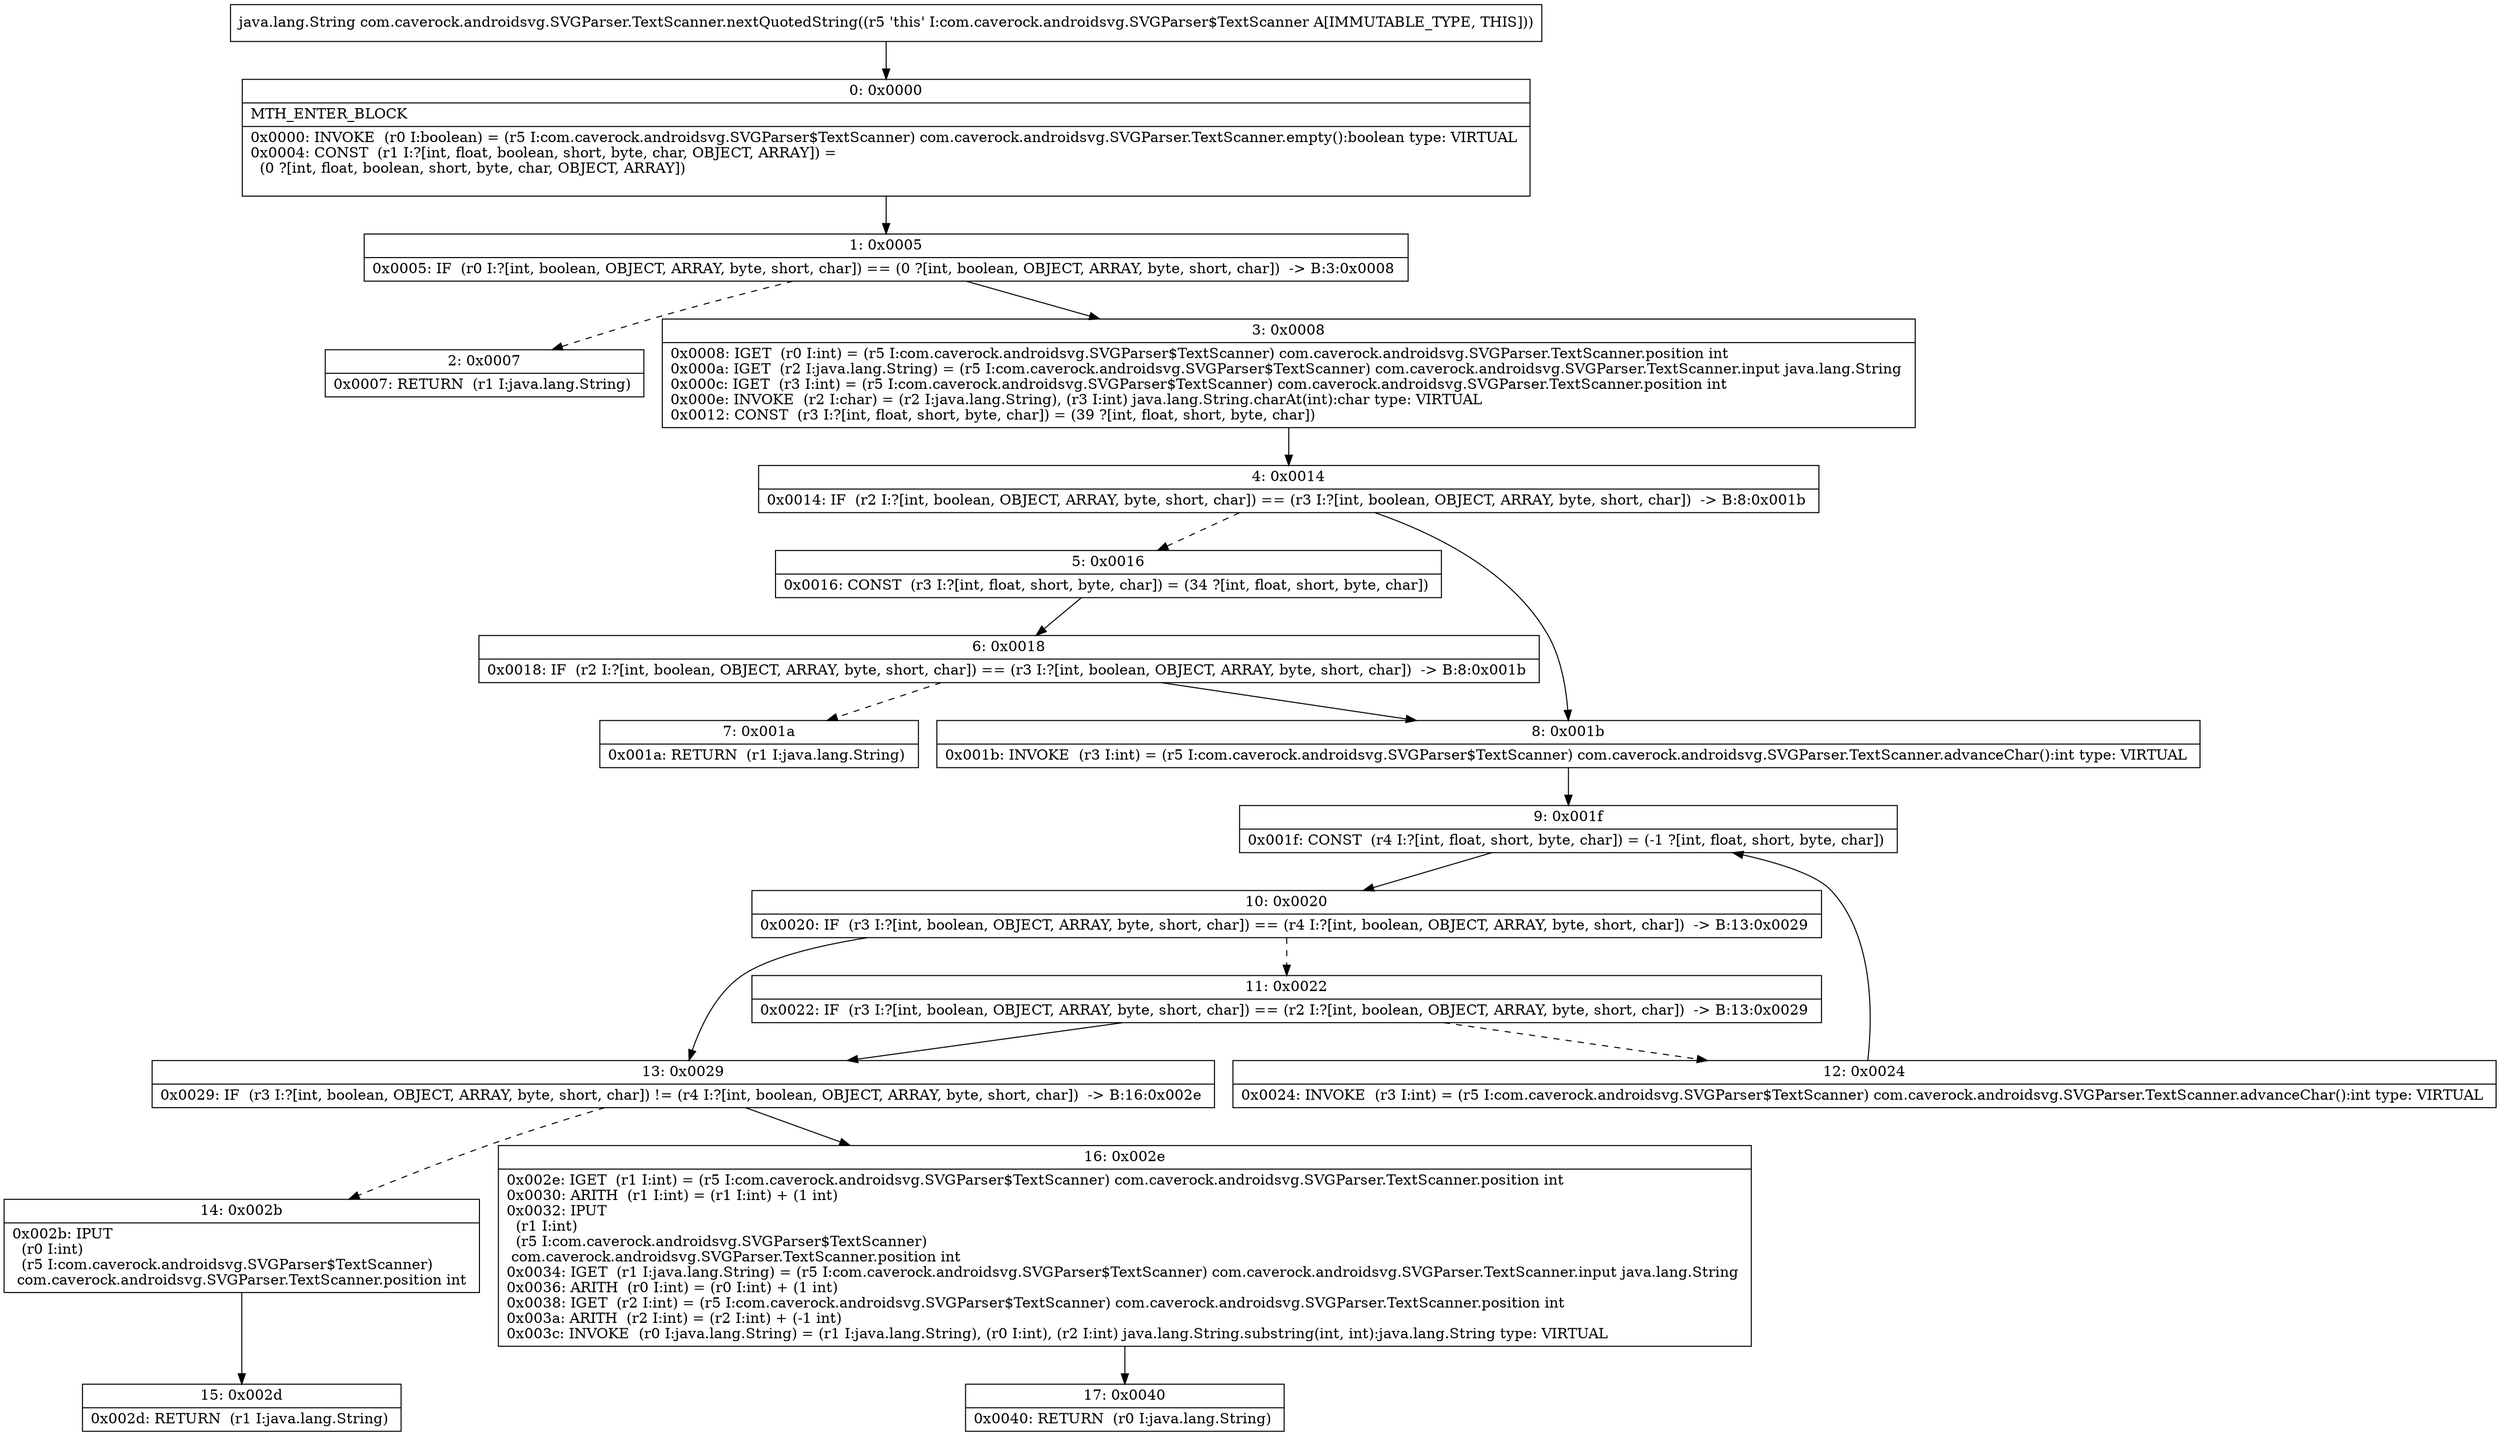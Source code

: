 digraph "CFG forcom.caverock.androidsvg.SVGParser.TextScanner.nextQuotedString()Ljava\/lang\/String;" {
Node_0 [shape=record,label="{0\:\ 0x0000|MTH_ENTER_BLOCK\l|0x0000: INVOKE  (r0 I:boolean) = (r5 I:com.caverock.androidsvg.SVGParser$TextScanner) com.caverock.androidsvg.SVGParser.TextScanner.empty():boolean type: VIRTUAL \l0x0004: CONST  (r1 I:?[int, float, boolean, short, byte, char, OBJECT, ARRAY]) = \l  (0 ?[int, float, boolean, short, byte, char, OBJECT, ARRAY])\l \l}"];
Node_1 [shape=record,label="{1\:\ 0x0005|0x0005: IF  (r0 I:?[int, boolean, OBJECT, ARRAY, byte, short, char]) == (0 ?[int, boolean, OBJECT, ARRAY, byte, short, char])  \-\> B:3:0x0008 \l}"];
Node_2 [shape=record,label="{2\:\ 0x0007|0x0007: RETURN  (r1 I:java.lang.String) \l}"];
Node_3 [shape=record,label="{3\:\ 0x0008|0x0008: IGET  (r0 I:int) = (r5 I:com.caverock.androidsvg.SVGParser$TextScanner) com.caverock.androidsvg.SVGParser.TextScanner.position int \l0x000a: IGET  (r2 I:java.lang.String) = (r5 I:com.caverock.androidsvg.SVGParser$TextScanner) com.caverock.androidsvg.SVGParser.TextScanner.input java.lang.String \l0x000c: IGET  (r3 I:int) = (r5 I:com.caverock.androidsvg.SVGParser$TextScanner) com.caverock.androidsvg.SVGParser.TextScanner.position int \l0x000e: INVOKE  (r2 I:char) = (r2 I:java.lang.String), (r3 I:int) java.lang.String.charAt(int):char type: VIRTUAL \l0x0012: CONST  (r3 I:?[int, float, short, byte, char]) = (39 ?[int, float, short, byte, char]) \l}"];
Node_4 [shape=record,label="{4\:\ 0x0014|0x0014: IF  (r2 I:?[int, boolean, OBJECT, ARRAY, byte, short, char]) == (r3 I:?[int, boolean, OBJECT, ARRAY, byte, short, char])  \-\> B:8:0x001b \l}"];
Node_5 [shape=record,label="{5\:\ 0x0016|0x0016: CONST  (r3 I:?[int, float, short, byte, char]) = (34 ?[int, float, short, byte, char]) \l}"];
Node_6 [shape=record,label="{6\:\ 0x0018|0x0018: IF  (r2 I:?[int, boolean, OBJECT, ARRAY, byte, short, char]) == (r3 I:?[int, boolean, OBJECT, ARRAY, byte, short, char])  \-\> B:8:0x001b \l}"];
Node_7 [shape=record,label="{7\:\ 0x001a|0x001a: RETURN  (r1 I:java.lang.String) \l}"];
Node_8 [shape=record,label="{8\:\ 0x001b|0x001b: INVOKE  (r3 I:int) = (r5 I:com.caverock.androidsvg.SVGParser$TextScanner) com.caverock.androidsvg.SVGParser.TextScanner.advanceChar():int type: VIRTUAL \l}"];
Node_9 [shape=record,label="{9\:\ 0x001f|0x001f: CONST  (r4 I:?[int, float, short, byte, char]) = (\-1 ?[int, float, short, byte, char]) \l}"];
Node_10 [shape=record,label="{10\:\ 0x0020|0x0020: IF  (r3 I:?[int, boolean, OBJECT, ARRAY, byte, short, char]) == (r4 I:?[int, boolean, OBJECT, ARRAY, byte, short, char])  \-\> B:13:0x0029 \l}"];
Node_11 [shape=record,label="{11\:\ 0x0022|0x0022: IF  (r3 I:?[int, boolean, OBJECT, ARRAY, byte, short, char]) == (r2 I:?[int, boolean, OBJECT, ARRAY, byte, short, char])  \-\> B:13:0x0029 \l}"];
Node_12 [shape=record,label="{12\:\ 0x0024|0x0024: INVOKE  (r3 I:int) = (r5 I:com.caverock.androidsvg.SVGParser$TextScanner) com.caverock.androidsvg.SVGParser.TextScanner.advanceChar():int type: VIRTUAL \l}"];
Node_13 [shape=record,label="{13\:\ 0x0029|0x0029: IF  (r3 I:?[int, boolean, OBJECT, ARRAY, byte, short, char]) != (r4 I:?[int, boolean, OBJECT, ARRAY, byte, short, char])  \-\> B:16:0x002e \l}"];
Node_14 [shape=record,label="{14\:\ 0x002b|0x002b: IPUT  \l  (r0 I:int)\l  (r5 I:com.caverock.androidsvg.SVGParser$TextScanner)\l com.caverock.androidsvg.SVGParser.TextScanner.position int \l}"];
Node_15 [shape=record,label="{15\:\ 0x002d|0x002d: RETURN  (r1 I:java.lang.String) \l}"];
Node_16 [shape=record,label="{16\:\ 0x002e|0x002e: IGET  (r1 I:int) = (r5 I:com.caverock.androidsvg.SVGParser$TextScanner) com.caverock.androidsvg.SVGParser.TextScanner.position int \l0x0030: ARITH  (r1 I:int) = (r1 I:int) + (1 int) \l0x0032: IPUT  \l  (r1 I:int)\l  (r5 I:com.caverock.androidsvg.SVGParser$TextScanner)\l com.caverock.androidsvg.SVGParser.TextScanner.position int \l0x0034: IGET  (r1 I:java.lang.String) = (r5 I:com.caverock.androidsvg.SVGParser$TextScanner) com.caverock.androidsvg.SVGParser.TextScanner.input java.lang.String \l0x0036: ARITH  (r0 I:int) = (r0 I:int) + (1 int) \l0x0038: IGET  (r2 I:int) = (r5 I:com.caverock.androidsvg.SVGParser$TextScanner) com.caverock.androidsvg.SVGParser.TextScanner.position int \l0x003a: ARITH  (r2 I:int) = (r2 I:int) + (\-1 int) \l0x003c: INVOKE  (r0 I:java.lang.String) = (r1 I:java.lang.String), (r0 I:int), (r2 I:int) java.lang.String.substring(int, int):java.lang.String type: VIRTUAL \l}"];
Node_17 [shape=record,label="{17\:\ 0x0040|0x0040: RETURN  (r0 I:java.lang.String) \l}"];
MethodNode[shape=record,label="{java.lang.String com.caverock.androidsvg.SVGParser.TextScanner.nextQuotedString((r5 'this' I:com.caverock.androidsvg.SVGParser$TextScanner A[IMMUTABLE_TYPE, THIS])) }"];
MethodNode -> Node_0;
Node_0 -> Node_1;
Node_1 -> Node_2[style=dashed];
Node_1 -> Node_3;
Node_3 -> Node_4;
Node_4 -> Node_5[style=dashed];
Node_4 -> Node_8;
Node_5 -> Node_6;
Node_6 -> Node_7[style=dashed];
Node_6 -> Node_8;
Node_8 -> Node_9;
Node_9 -> Node_10;
Node_10 -> Node_11[style=dashed];
Node_10 -> Node_13;
Node_11 -> Node_12[style=dashed];
Node_11 -> Node_13;
Node_12 -> Node_9;
Node_13 -> Node_14[style=dashed];
Node_13 -> Node_16;
Node_14 -> Node_15;
Node_16 -> Node_17;
}

